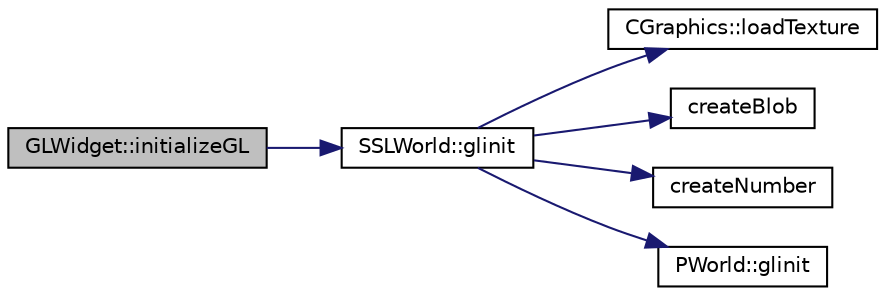 digraph "GLWidget::initializeGL"
{
 // INTERACTIVE_SVG=YES
  edge [fontname="Helvetica",fontsize="10",labelfontname="Helvetica",labelfontsize="10"];
  node [fontname="Helvetica",fontsize="10",shape=record];
  rankdir="LR";
  Node1 [label="GLWidget::initializeGL",height=0.2,width=0.4,color="black", fillcolor="grey75", style="filled", fontcolor="black"];
  Node1 -> Node2 [color="midnightblue",fontsize="10",style="solid",fontname="Helvetica"];
  Node2 [label="SSLWorld::glinit",height=0.2,width=0.4,color="black", fillcolor="white", style="filled",URL="$d9/d7f/class_s_s_l_world.html#a5e85828e4f5b22b9ba452c33687d254a"];
  Node2 -> Node3 [color="midnightblue",fontsize="10",style="solid",fontname="Helvetica"];
  Node3 [label="CGraphics::loadTexture",height=0.2,width=0.4,color="black", fillcolor="white", style="filled",URL="$dc/d90/class_c_graphics.html#a4be8b4f3f113c57eccc7cf6abda898a2"];
  Node2 -> Node4 [color="midnightblue",fontsize="10",style="solid",fontname="Helvetica"];
  Node4 [label="createBlob",height=0.2,width=0.4,color="black", fillcolor="white", style="filled",URL="$df/d80/sslworld_8cpp.html#a6dbf6a87e4c18707c0f852263d0b2b51"];
  Node2 -> Node5 [color="midnightblue",fontsize="10",style="solid",fontname="Helvetica"];
  Node5 [label="createNumber",height=0.2,width=0.4,color="black", fillcolor="white", style="filled",URL="$df/d80/sslworld_8cpp.html#a4bb1b39e51254d5b01a05aec52ba72c6"];
  Node2 -> Node6 [color="midnightblue",fontsize="10",style="solid",fontname="Helvetica"];
  Node6 [label="PWorld::glinit",height=0.2,width=0.4,color="black", fillcolor="white", style="filled",URL="$de/d29/class_p_world.html#ae836f943c8434f7704be7481f3462495"];
}
